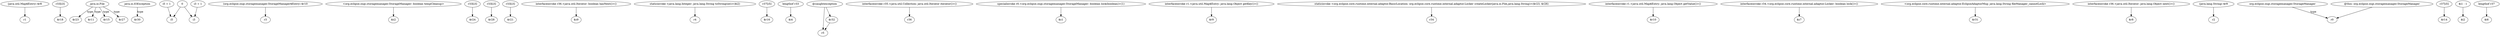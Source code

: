 digraph g {
0[label="(java.util.Map$Entry) $r8"]
1[label="r1"]
0->1[label=""]
2[label="r33[i3]"]
3[label="$r18"]
2->3[label=""]
4[label="java.io.File"]
5[label="$r23"]
4->5[label="type"]
6[label="java.io.IOException"]
7[label="$r30"]
6->7[label="type"]
8[label="i5 + 1"]
9[label="i5"]
8->9[label=""]
10[label="(org.eclipse.osgi.storagemanager.StorageManager$Entry) $r10"]
11[label="r3"]
10->11[label=""]
12[label="<org.eclipse.osgi.storagemanager.StorageManager: boolean tempCleanup>"]
13[label="$z2"]
12->13[label=""]
14[label="r33[i3]"]
15[label="$r24"]
14->15[label=""]
16[label="r33[i3]"]
17[label="$r28"]
16->17[label=""]
18[label="$r11"]
4->18[label="type"]
19[label="r33[i3]"]
20[label="$r21"]
19->20[label=""]
21[label="interfaceinvoke r36.<java.util.Iterator: boolean hasNext()>()"]
22[label="$z9"]
21->22[label=""]
23[label="0"]
23->9[label=""]
24[label="staticinvoke <java.lang.Integer: java.lang.String toString(int)>($i2)"]
25[label="r4"]
24->25[label=""]
26[label="r37[i5]"]
27[label="$r16"]
26->27[label=""]
28[label="lengthof r33"]
29[label="$i4"]
28->29[label=""]
30[label="@caughtexception"]
31[label="r5"]
30->31[label=""]
32[label="interfaceinvoke r35.<java.util.Collection: java.util.Iterator iterator()>()"]
33[label="r36"]
32->33[label=""]
34[label="$r15"]
4->34[label="type"]
35[label="specialinvoke r0.<org.eclipse.osgi.storagemanager.StorageManager: boolean lock(boolean)>(1)"]
36[label="$z1"]
35->36[label=""]
37[label="interfaceinvoke r1.<java.util.Map$Entry: java.lang.Object getKey()>()"]
38[label="$r9"]
37->38[label=""]
39[label="i3"]
23->39[label=""]
40[label="$r27"]
4->40[label="type"]
41[label="staticinvoke <org.eclipse.core.runtime.internal.adaptor.BasicLocation: org.eclipse.core.runtime.internal.adaptor.Locker createLocker(java.io.File,java.lang.String)>($r23, $r26)"]
42[label="r34"]
41->42[label=""]
43[label="interfaceinvoke r1.<java.util.Map$Entry: java.lang.Object getValue()>()"]
44[label="$r10"]
43->44[label=""]
45[label="interfaceinvoke r34.<org.eclipse.core.runtime.internal.adaptor.Locker: boolean lock()>()"]
46[label="$z7"]
45->46[label=""]
47[label="$r32"]
30->47[label=""]
48[label="<org.eclipse.core.runtime.internal.adaptor.EclipseAdaptorMsg: java.lang.String fileManager_cannotLock>"]
49[label="$r31"]
48->49[label=""]
47->31[label=""]
50[label="interfaceinvoke r36.<java.util.Iterator: java.lang.Object next()>()"]
51[label="$r8"]
50->51[label=""]
52[label="i3 + 1"]
52->39[label=""]
53[label="(java.lang.String) $r9"]
54[label="r2"]
53->54[label=""]
55[label="org.eclipse.osgi.storagemanager.StorageManager"]
56[label="r0"]
55->56[label="type"]
57[label="r37[i5]"]
58[label="$r14"]
57->58[label=""]
59[label="$i1 - 1"]
60[label="$i2"]
59->60[label=""]
61[label="lengthof r37"]
62[label="$i6"]
61->62[label=""]
63[label="@this: org.eclipse.osgi.storagemanager.StorageManager"]
63->56[label=""]
}